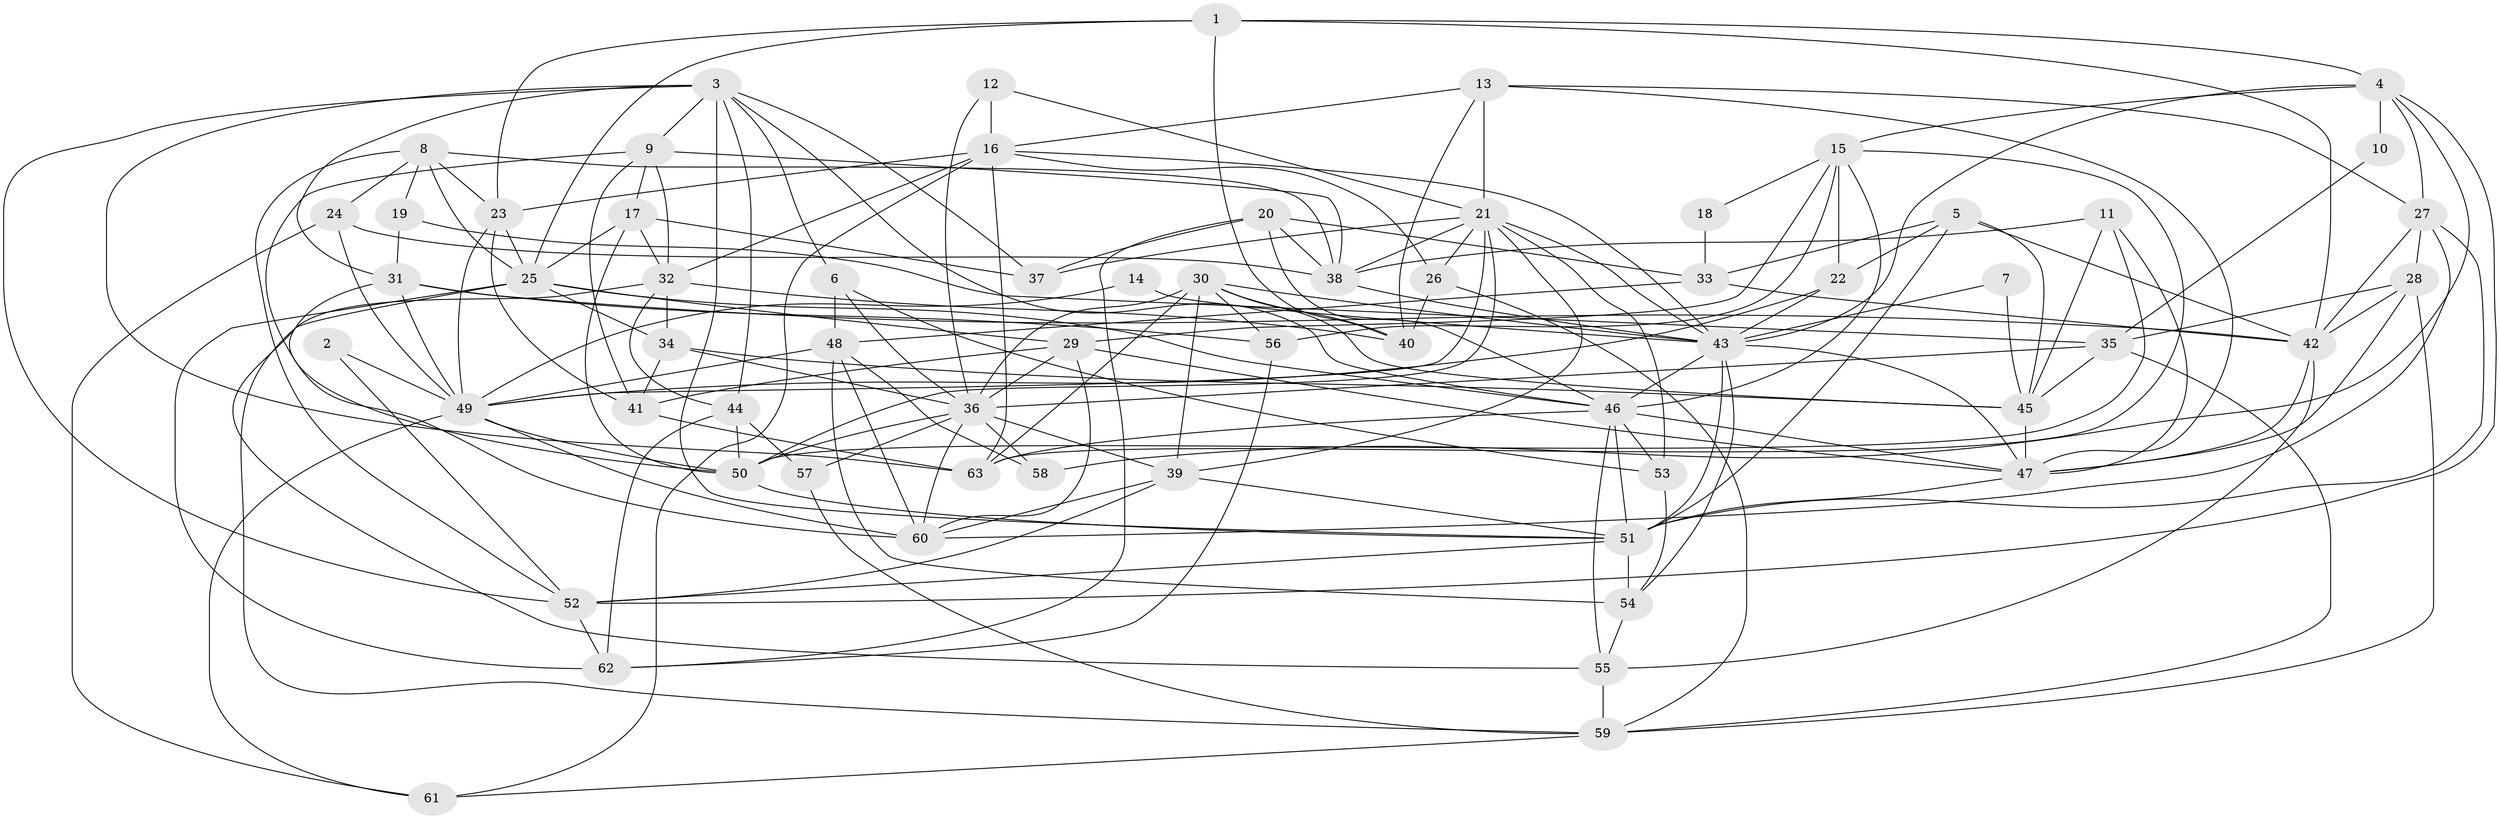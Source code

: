 // original degree distribution, {6: 0.1111111111111111, 4: 0.25396825396825395, 7: 0.015873015873015872, 5: 0.19047619047619047, 2: 0.11904761904761904, 3: 0.29365079365079366, 8: 0.007936507936507936, 9: 0.007936507936507936}
// Generated by graph-tools (version 1.1) at 2025/50/03/09/25 03:50:13]
// undirected, 63 vertices, 183 edges
graph export_dot {
graph [start="1"]
  node [color=gray90,style=filled];
  1;
  2;
  3;
  4;
  5;
  6;
  7;
  8;
  9;
  10;
  11;
  12;
  13;
  14;
  15;
  16;
  17;
  18;
  19;
  20;
  21;
  22;
  23;
  24;
  25;
  26;
  27;
  28;
  29;
  30;
  31;
  32;
  33;
  34;
  35;
  36;
  37;
  38;
  39;
  40;
  41;
  42;
  43;
  44;
  45;
  46;
  47;
  48;
  49;
  50;
  51;
  52;
  53;
  54;
  55;
  56;
  57;
  58;
  59;
  60;
  61;
  62;
  63;
  1 -- 4 [weight=1.0];
  1 -- 23 [weight=1.0];
  1 -- 25 [weight=1.0];
  1 -- 40 [weight=1.0];
  1 -- 42 [weight=1.0];
  2 -- 49 [weight=1.0];
  2 -- 52 [weight=1.0];
  3 -- 6 [weight=1.0];
  3 -- 9 [weight=1.0];
  3 -- 31 [weight=1.0];
  3 -- 37 [weight=1.0];
  3 -- 44 [weight=1.0];
  3 -- 46 [weight=1.0];
  3 -- 51 [weight=1.0];
  3 -- 52 [weight=1.0];
  3 -- 63 [weight=1.0];
  4 -- 10 [weight=1.0];
  4 -- 15 [weight=1.0];
  4 -- 27 [weight=1.0];
  4 -- 43 [weight=1.0];
  4 -- 52 [weight=1.0];
  4 -- 58 [weight=1.0];
  5 -- 22 [weight=1.0];
  5 -- 33 [weight=1.0];
  5 -- 42 [weight=1.0];
  5 -- 45 [weight=1.0];
  5 -- 51 [weight=1.0];
  6 -- 36 [weight=1.0];
  6 -- 48 [weight=1.0];
  6 -- 53 [weight=1.0];
  7 -- 43 [weight=1.0];
  7 -- 45 [weight=1.0];
  8 -- 19 [weight=1.0];
  8 -- 23 [weight=1.0];
  8 -- 24 [weight=1.0];
  8 -- 25 [weight=1.0];
  8 -- 38 [weight=1.0];
  8 -- 52 [weight=1.0];
  9 -- 17 [weight=1.0];
  9 -- 32 [weight=1.0];
  9 -- 38 [weight=1.0];
  9 -- 41 [weight=1.0];
  9 -- 50 [weight=1.0];
  10 -- 35 [weight=1.0];
  11 -- 38 [weight=1.0];
  11 -- 45 [weight=1.0];
  11 -- 47 [weight=1.0];
  11 -- 50 [weight=1.0];
  12 -- 16 [weight=1.0];
  12 -- 21 [weight=1.0];
  12 -- 36 [weight=1.0];
  13 -- 16 [weight=1.0];
  13 -- 21 [weight=1.0];
  13 -- 27 [weight=1.0];
  13 -- 40 [weight=1.0];
  13 -- 47 [weight=1.0];
  14 -- 43 [weight=1.0];
  14 -- 49 [weight=1.0];
  15 -- 18 [weight=1.0];
  15 -- 22 [weight=1.0];
  15 -- 29 [weight=1.0];
  15 -- 46 [weight=1.0];
  15 -- 56 [weight=1.0];
  15 -- 63 [weight=1.0];
  16 -- 23 [weight=1.0];
  16 -- 26 [weight=1.0];
  16 -- 32 [weight=1.0];
  16 -- 43 [weight=1.0];
  16 -- 61 [weight=1.0];
  16 -- 63 [weight=1.0];
  17 -- 25 [weight=1.0];
  17 -- 32 [weight=1.0];
  17 -- 37 [weight=1.0];
  17 -- 50 [weight=1.0];
  18 -- 33 [weight=1.0];
  19 -- 31 [weight=1.0];
  19 -- 35 [weight=1.0];
  20 -- 33 [weight=1.0];
  20 -- 37 [weight=1.0];
  20 -- 38 [weight=1.0];
  20 -- 46 [weight=1.0];
  20 -- 62 [weight=1.0];
  21 -- 26 [weight=1.0];
  21 -- 37 [weight=1.0];
  21 -- 38 [weight=1.0];
  21 -- 39 [weight=1.0];
  21 -- 43 [weight=1.0];
  21 -- 49 [weight=1.0];
  21 -- 50 [weight=1.0];
  21 -- 53 [weight=1.0];
  22 -- 43 [weight=1.0];
  22 -- 49 [weight=1.0];
  23 -- 25 [weight=1.0];
  23 -- 41 [weight=1.0];
  23 -- 49 [weight=1.0];
  24 -- 38 [weight=1.0];
  24 -- 49 [weight=1.0];
  24 -- 61 [weight=1.0];
  25 -- 29 [weight=1.0];
  25 -- 34 [weight=1.0];
  25 -- 46 [weight=1.0];
  25 -- 55 [weight=1.0];
  25 -- 62 [weight=1.0];
  26 -- 40 [weight=1.0];
  26 -- 59 [weight=1.0];
  27 -- 28 [weight=1.0];
  27 -- 42 [weight=1.0];
  27 -- 51 [weight=1.0];
  27 -- 60 [weight=1.0];
  28 -- 35 [weight=1.0];
  28 -- 42 [weight=1.0];
  28 -- 47 [weight=1.0];
  28 -- 59 [weight=1.0];
  29 -- 36 [weight=1.0];
  29 -- 41 [weight=1.0];
  29 -- 47 [weight=1.0];
  29 -- 60 [weight=1.0];
  30 -- 36 [weight=1.0];
  30 -- 39 [weight=1.0];
  30 -- 40 [weight=1.0];
  30 -- 43 [weight=1.0];
  30 -- 45 [weight=1.0];
  30 -- 56 [weight=1.0];
  30 -- 63 [weight=1.0];
  31 -- 42 [weight=1.0];
  31 -- 49 [weight=1.0];
  31 -- 56 [weight=1.0];
  31 -- 60 [weight=1.0];
  32 -- 34 [weight=1.0];
  32 -- 40 [weight=1.0];
  32 -- 44 [weight=1.0];
  32 -- 59 [weight=1.0];
  33 -- 42 [weight=1.0];
  33 -- 48 [weight=1.0];
  34 -- 36 [weight=1.0];
  34 -- 41 [weight=1.0];
  34 -- 45 [weight=1.0];
  35 -- 36 [weight=1.0];
  35 -- 45 [weight=1.0];
  35 -- 59 [weight=1.0];
  36 -- 39 [weight=1.0];
  36 -- 50 [weight=1.0];
  36 -- 57 [weight=1.0];
  36 -- 58 [weight=1.0];
  36 -- 60 [weight=1.0];
  38 -- 43 [weight=1.0];
  39 -- 51 [weight=1.0];
  39 -- 52 [weight=1.0];
  39 -- 60 [weight=1.0];
  41 -- 63 [weight=1.0];
  42 -- 47 [weight=1.0];
  42 -- 55 [weight=1.0];
  43 -- 46 [weight=1.0];
  43 -- 47 [weight=1.0];
  43 -- 51 [weight=1.0];
  43 -- 54 [weight=1.0];
  44 -- 50 [weight=1.0];
  44 -- 57 [weight=1.0];
  44 -- 62 [weight=1.0];
  45 -- 47 [weight=1.0];
  46 -- 47 [weight=1.0];
  46 -- 51 [weight=1.0];
  46 -- 53 [weight=1.0];
  46 -- 55 [weight=1.0];
  46 -- 63 [weight=1.0];
  47 -- 51 [weight=1.0];
  48 -- 49 [weight=1.0];
  48 -- 54 [weight=1.0];
  48 -- 58 [weight=1.0];
  48 -- 60 [weight=1.0];
  49 -- 50 [weight=1.0];
  49 -- 60 [weight=2.0];
  49 -- 61 [weight=1.0];
  50 -- 51 [weight=1.0];
  51 -- 52 [weight=1.0];
  51 -- 54 [weight=1.0];
  52 -- 62 [weight=1.0];
  53 -- 54 [weight=1.0];
  54 -- 55 [weight=1.0];
  55 -- 59 [weight=1.0];
  56 -- 62 [weight=1.0];
  57 -- 59 [weight=1.0];
  59 -- 61 [weight=1.0];
}
